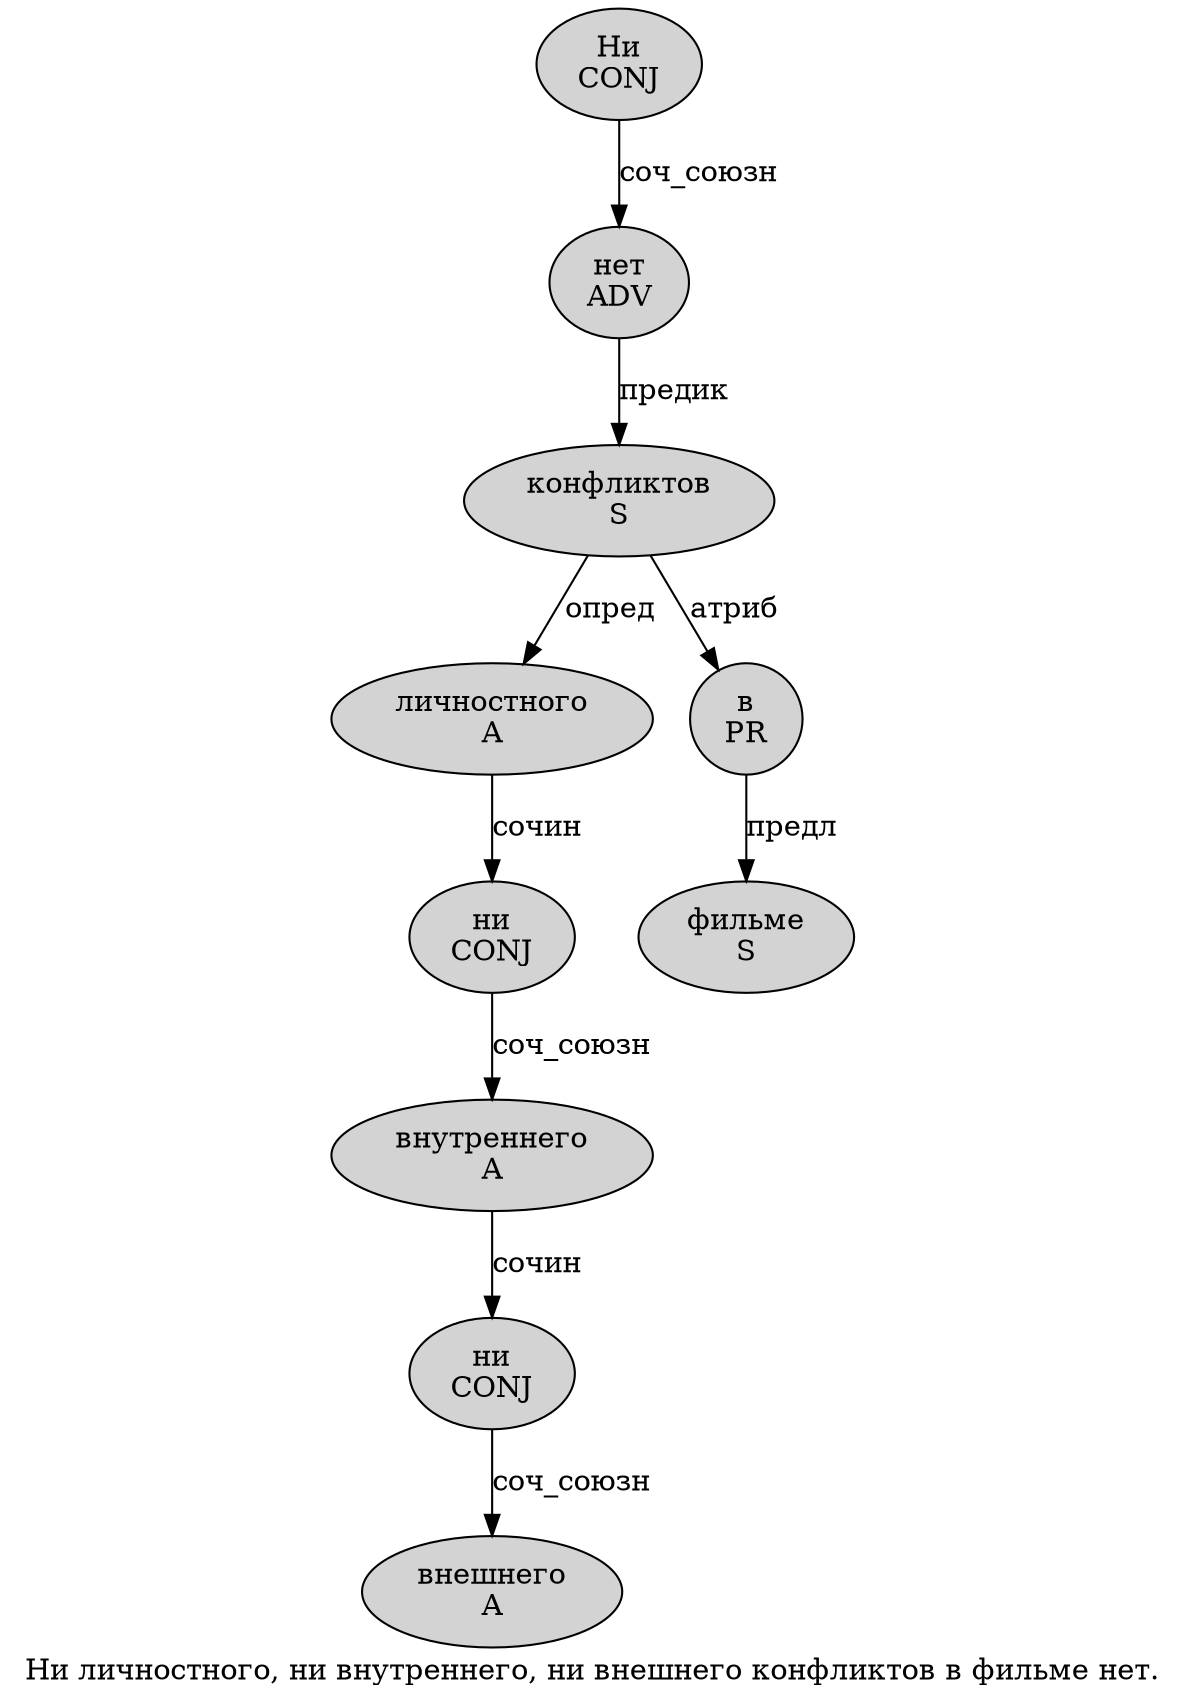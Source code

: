 digraph SENTENCE_2440 {
	graph [label="Ни личностного, ни внутреннего, ни внешнего конфликтов в фильме нет."]
	node [style=filled]
		0 [label="Ни
CONJ" color="" fillcolor=lightgray penwidth=1 shape=ellipse]
		1 [label="личностного
A" color="" fillcolor=lightgray penwidth=1 shape=ellipse]
		3 [label="ни
CONJ" color="" fillcolor=lightgray penwidth=1 shape=ellipse]
		4 [label="внутреннего
A" color="" fillcolor=lightgray penwidth=1 shape=ellipse]
		6 [label="ни
CONJ" color="" fillcolor=lightgray penwidth=1 shape=ellipse]
		7 [label="внешнего
A" color="" fillcolor=lightgray penwidth=1 shape=ellipse]
		8 [label="конфликтов
S" color="" fillcolor=lightgray penwidth=1 shape=ellipse]
		9 [label="в
PR" color="" fillcolor=lightgray penwidth=1 shape=ellipse]
		10 [label="фильме
S" color="" fillcolor=lightgray penwidth=1 shape=ellipse]
		11 [label="нет
ADV" color="" fillcolor=lightgray penwidth=1 shape=ellipse]
			11 -> 8 [label="предик"]
			0 -> 11 [label="соч_союзн"]
			8 -> 1 [label="опред"]
			8 -> 9 [label="атриб"]
			6 -> 7 [label="соч_союзн"]
			9 -> 10 [label="предл"]
			1 -> 3 [label="сочин"]
			3 -> 4 [label="соч_союзн"]
			4 -> 6 [label="сочин"]
}